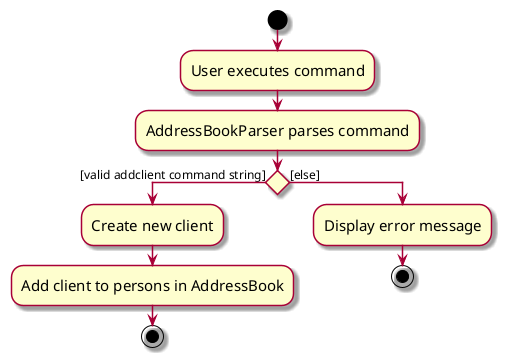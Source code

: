 @startuml
skin rose
skinparam ActivityFontSize 15
skinparam ArrowFontSize 12
start
:User executes command;
:AddressBookParser parses command;

'Since the beta syntax does not support placing the condition outside the
'diamond we place it as the true branch instead.

if () then ([valid addclient command string])
    :Create new client;
    :Add client to persons in AddressBook;
    stop
else ([else])
    :Display error message;
    stop
@enduml
